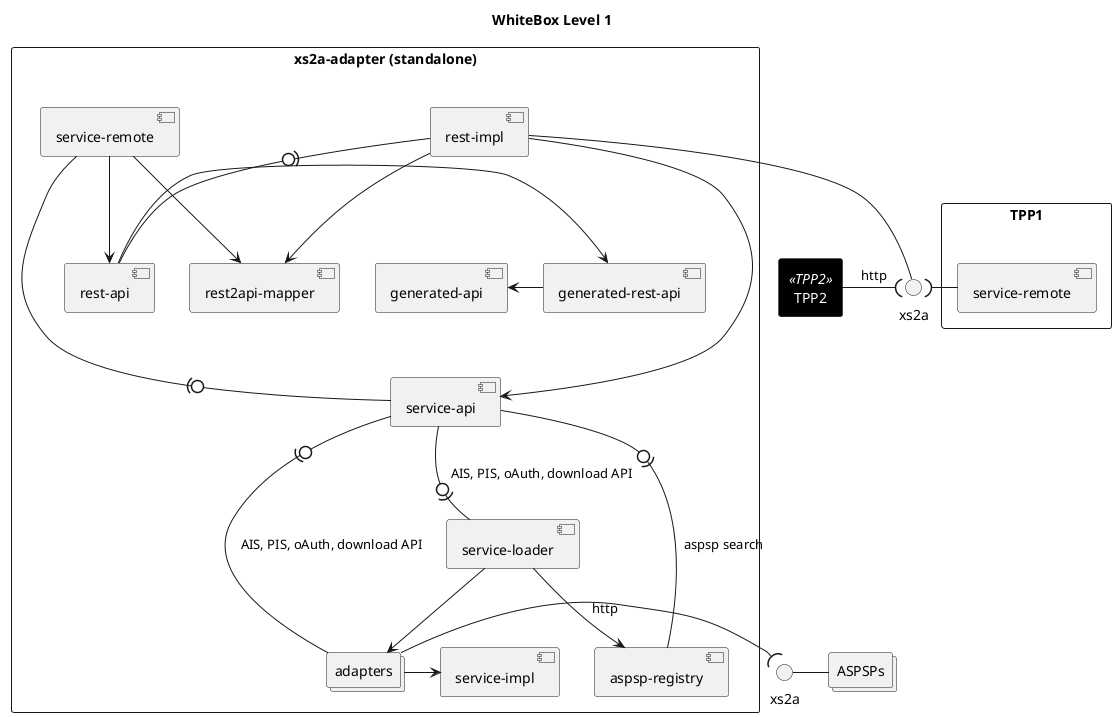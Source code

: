 @startuml
skinparam rectangle<<TPP2>> {
    BackgroundColor black
    FontColor white
}

title WhiteBox Level 1

rectangle tpp1 as "TPP1" {
    component tsr as "service-remote"
}

rectangle tpp2 <<TPP2>> as "TPP2"

collections banks as "ASPSPs"

interface "xs2a" as ahttp

interface "xs2a" as bhttp

rectangle "xs2a-adapter (standalone)" {
    component sr as "service-remote"
	component ar as "aspsp-registry"
	component gra as "generated-rest-api"
	component ga as "generated-api"
	component r2am as "rest2api-mapper"
	component ra as "rest-api"
	component ri as "rest-impl"
	component sa as "service-api"
	component si as "service-impl"
	component sl as "service-loader"

	collections ba as "adapters"
}

	sl --> ar
'	ra -> ar
	sl --> ba
	sa -0)- sl: AIS, PIS, oAuth, download API
	'ra --> sa
	gra <- ra
	ga <- gra
	ri --> r2am
	ri -(0- ra
	ri -> sa
	sr --> r2am
	ba -> si
	ba -(0- sa: AIS, PIS, oAuth, download API
	ri --() ahttp
	tpp2 -( ahttp: http
    tsr -( ahttp
	sr --(0- sa
	sr --> ra
	ar -(0-sa: aspsp search

'	banks --()
	bhttp -right-() banks
	ba -( bhttp: http

@enduml

